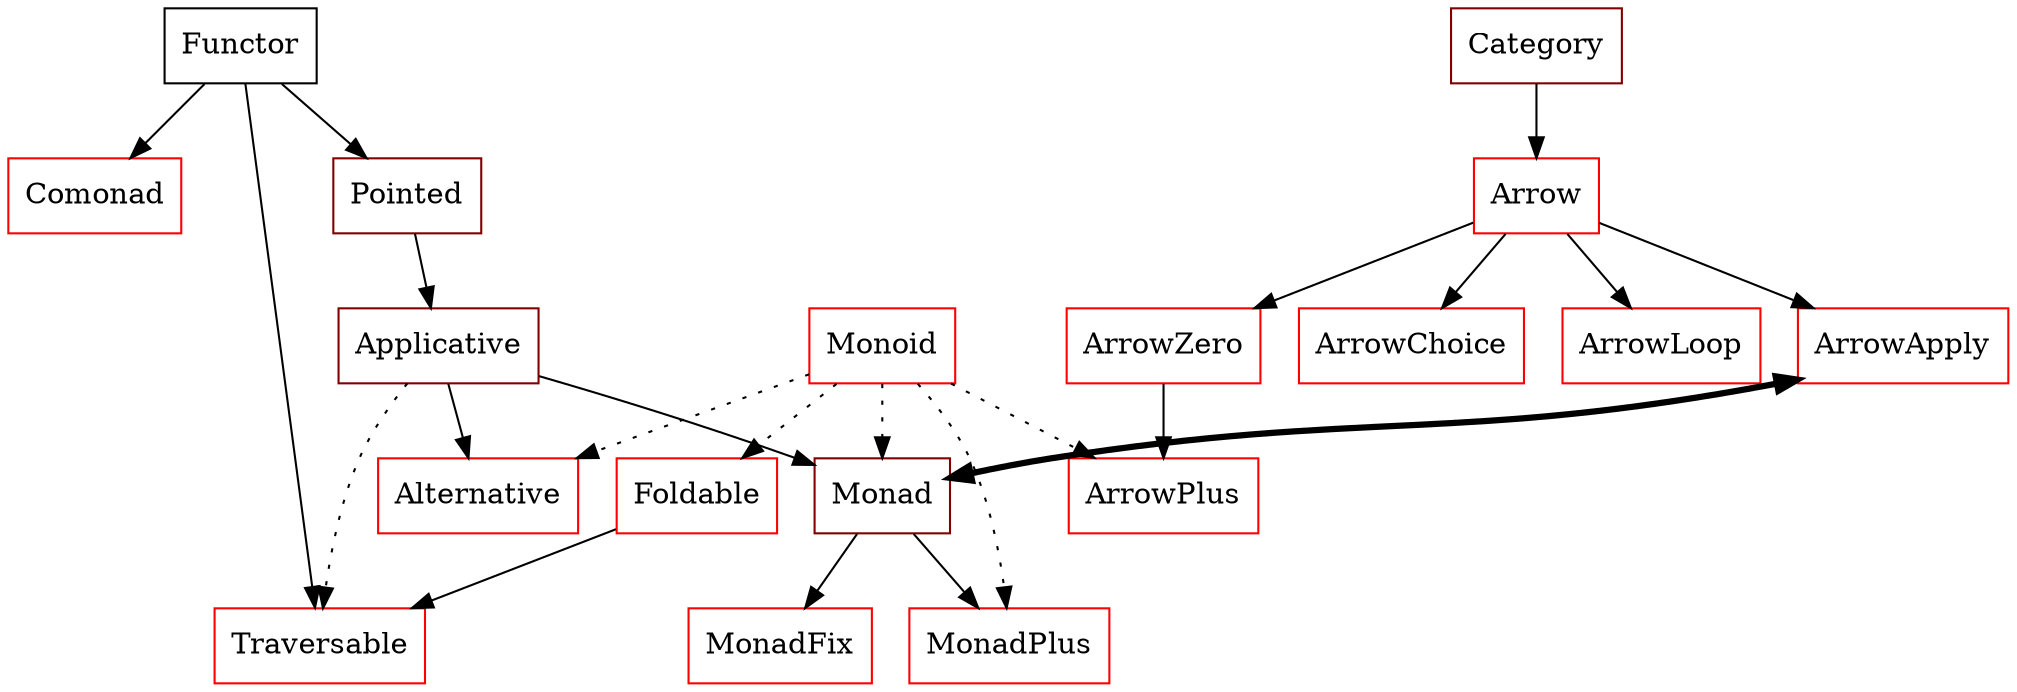 /* dependencies between different Type Classes */
/* vim: set tw=76 ts=4 et : */
digraph TypeClasses {

    node [shape="box"];
    /* missing */
    node [color="#ff0000"];
    Comonad;
    Monoid;
    Alternative;
    Foldable;
    Arrow;
    ArrowZero;
    ArrowPlus;
    Traversable;
    MonadFix;
    MonadPlus;
    ArrowChoice;
    ArrowLoop;
    ArrowApply;
    /* partially done */
    node [color="#800000"];
    Category;
    Pointed;
    Applicative;
    Monad;
    /* done */
    node [color="black"];
    Functor;

    /* deps */
    Functor -> Pointed;
    Functor -> Comonad;
    Functor -> Traversable;

    Pointed -> Applicative;

    Applicative -> Alternative;
    Applicative -> Monad;
    Applicative -> Traversable [style="dotted"];

    Monad -> MonadFix;
    Monad -> MonadPlus;
    Monad -> ArrowApply [dir="both",penwidth=3.0,constraint="false"];

    Category -> Arrow;

    Arrow -> ArrowZero;
    Arrow -> ArrowApply;
    Arrow -> ArrowChoice;
    Arrow -> ArrowLoop;

    ArrowZero -> ArrowPlus;

    Foldable -> Traversable;

    edge [style="dotted"];

    Monoid -> Alternative;
    Monoid -> Foldable;
    Monoid -> Monad;
    Monoid -> MonadPlus;
    Monoid -> ArrowPlus;

}
